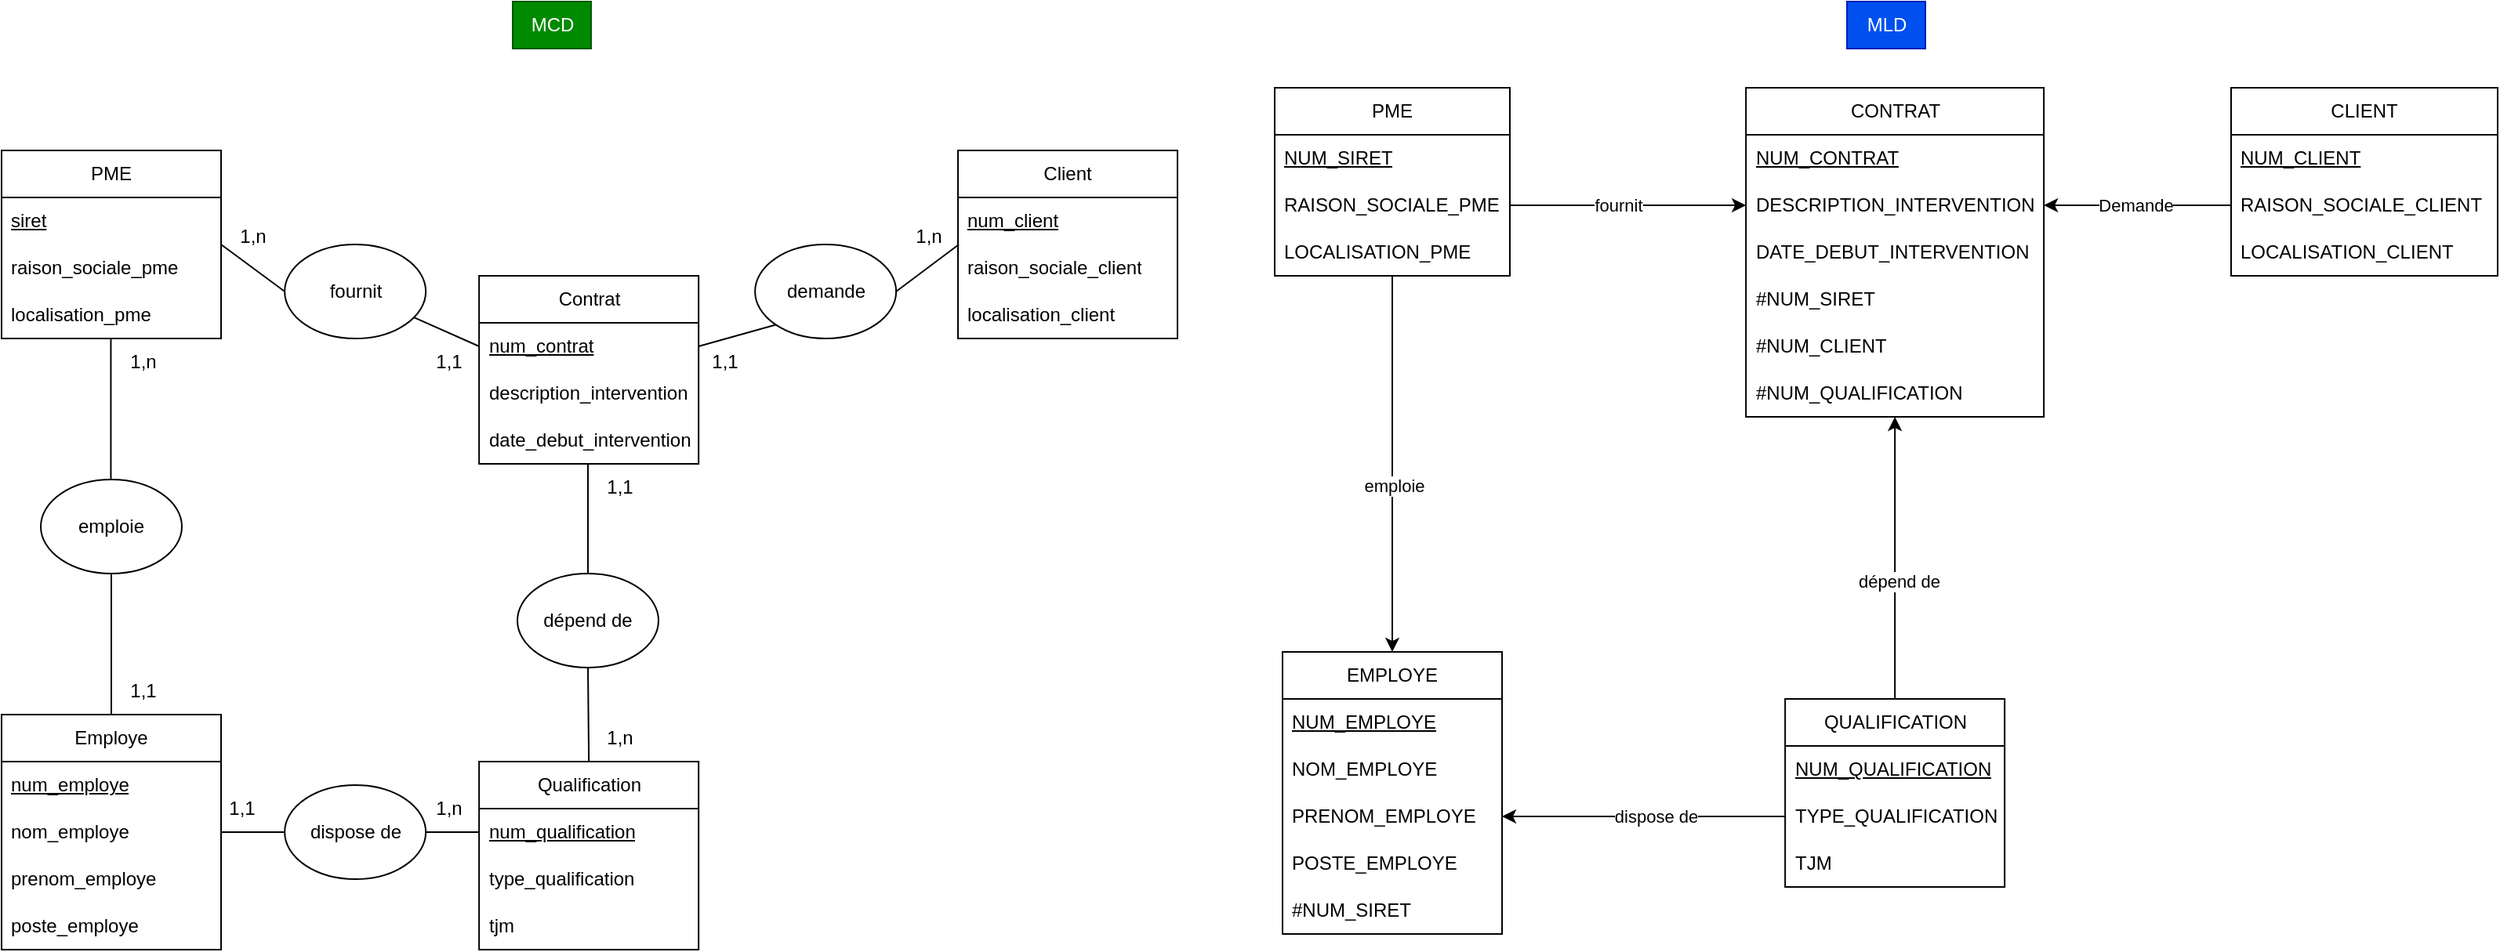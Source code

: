 <mxfile>
    <diagram id="CDZntGpokCoYQnHO-QXQ" name="Page-1">
        <mxGraphModel dx="905" dy="926" grid="1" gridSize="10" guides="1" tooltips="1" connect="1" arrows="1" fold="1" page="1" pageScale="1" pageWidth="827" pageHeight="1169" background="none" math="0" shadow="0">
            <root>
                <mxCell id="0"/>
                <mxCell id="1" parent="0"/>
                <mxCell id="38" value="MCD" style="text;html=1;align=center;verticalAlign=middle;resizable=0;points=[];autosize=1;strokeColor=#005700;fillColor=#008a00;fontColor=#ffffff;" vertex="1" parent="1">
                    <mxGeometry x="365" y="25" width="50" height="30" as="geometry"/>
                </mxCell>
                <mxCell id="54" value="EMPLOYE" style="swimlane;fontStyle=0;childLayout=stackLayout;horizontal=1;startSize=30;horizontalStack=0;resizeParent=1;resizeParentMax=0;resizeLast=0;collapsible=1;marginBottom=0;whiteSpace=wrap;html=1;" vertex="1" parent="1">
                    <mxGeometry x="856" y="440" width="140" height="180" as="geometry"/>
                </mxCell>
                <mxCell id="55" value="NUM_EMPLOYE" style="text;strokeColor=none;fillColor=none;align=left;verticalAlign=middle;spacingLeft=4;spacingRight=4;overflow=hidden;points=[[0,0.5],[1,0.5]];portConstraint=eastwest;rotatable=0;whiteSpace=wrap;html=1;fontStyle=4" vertex="1" parent="54">
                    <mxGeometry y="30" width="140" height="30" as="geometry"/>
                </mxCell>
                <mxCell id="56" value="NOM_EMPLOYE" style="text;strokeColor=none;fillColor=none;align=left;verticalAlign=middle;spacingLeft=4;spacingRight=4;overflow=hidden;points=[[0,0.5],[1,0.5]];portConstraint=eastwest;rotatable=0;whiteSpace=wrap;html=1;" vertex="1" parent="54">
                    <mxGeometry y="60" width="140" height="30" as="geometry"/>
                </mxCell>
                <mxCell id="57" value="PRENOM_EMPLOYE" style="text;strokeColor=none;fillColor=none;align=left;verticalAlign=middle;spacingLeft=4;spacingRight=4;overflow=hidden;points=[[0,0.5],[1,0.5]];portConstraint=eastwest;rotatable=0;whiteSpace=wrap;html=1;" vertex="1" parent="54">
                    <mxGeometry y="90" width="140" height="30" as="geometry"/>
                </mxCell>
                <mxCell id="58" value="POSTE_EMPLOYE" style="text;strokeColor=none;fillColor=none;align=left;verticalAlign=middle;spacingLeft=4;spacingRight=4;overflow=hidden;points=[[0,0.5],[1,0.5]];portConstraint=eastwest;rotatable=0;whiteSpace=wrap;html=1;" vertex="1" parent="54">
                    <mxGeometry y="120" width="140" height="30" as="geometry"/>
                </mxCell>
                <mxCell id="107" value="#NUM_SIRET" style="text;strokeColor=none;fillColor=none;align=left;verticalAlign=middle;spacingLeft=4;spacingRight=4;overflow=hidden;points=[[0,0.5],[1,0.5]];portConstraint=eastwest;rotatable=0;whiteSpace=wrap;html=1;" vertex="1" parent="54">
                    <mxGeometry y="150" width="140" height="30" as="geometry"/>
                </mxCell>
                <mxCell id="59" value="CLIENT" style="swimlane;fontStyle=0;childLayout=stackLayout;horizontal=1;startSize=30;horizontalStack=0;resizeParent=1;resizeParentMax=0;resizeLast=0;collapsible=1;marginBottom=0;whiteSpace=wrap;html=1;" vertex="1" parent="1">
                    <mxGeometry x="1461" y="80" width="170" height="120" as="geometry"/>
                </mxCell>
                <mxCell id="60" value="NUM_CLIENT" style="text;strokeColor=none;fillColor=none;align=left;verticalAlign=middle;spacingLeft=4;spacingRight=4;overflow=hidden;points=[[0,0.5],[1,0.5]];portConstraint=eastwest;rotatable=0;whiteSpace=wrap;html=1;fontStyle=4" vertex="1" parent="59">
                    <mxGeometry y="30" width="170" height="30" as="geometry"/>
                </mxCell>
                <mxCell id="61" value="RAISON_SOCIALE_CLIENT" style="text;strokeColor=none;fillColor=none;align=left;verticalAlign=middle;spacingLeft=4;spacingRight=4;overflow=hidden;points=[[0,0.5],[1,0.5]];portConstraint=eastwest;rotatable=0;whiteSpace=wrap;html=1;" vertex="1" parent="59">
                    <mxGeometry y="60" width="170" height="30" as="geometry"/>
                </mxCell>
                <mxCell id="62" value="LOCALISATION_CLIENT" style="text;strokeColor=none;fillColor=none;align=left;verticalAlign=middle;spacingLeft=4;spacingRight=4;overflow=hidden;points=[[0,0.5],[1,0.5]];portConstraint=eastwest;rotatable=0;whiteSpace=wrap;html=1;" vertex="1" parent="59">
                    <mxGeometry y="90" width="170" height="30" as="geometry"/>
                </mxCell>
                <mxCell id="63" value="PME" style="swimlane;fontStyle=0;childLayout=stackLayout;horizontal=1;startSize=30;horizontalStack=0;resizeParent=1;resizeParentMax=0;resizeLast=0;collapsible=1;marginBottom=0;whiteSpace=wrap;html=1;" vertex="1" parent="1">
                    <mxGeometry x="851" y="80" width="150" height="120" as="geometry"/>
                </mxCell>
                <mxCell id="64" value="NUM_SIRET" style="text;strokeColor=none;fillColor=none;align=left;verticalAlign=middle;spacingLeft=4;spacingRight=4;overflow=hidden;points=[[0,0.5],[1,0.5]];portConstraint=eastwest;rotatable=0;whiteSpace=wrap;html=1;fontStyle=4" vertex="1" parent="63">
                    <mxGeometry y="30" width="150" height="30" as="geometry"/>
                </mxCell>
                <mxCell id="65" value="RAISON_SOCIALE_PME" style="text;strokeColor=none;fillColor=none;align=left;verticalAlign=middle;spacingLeft=4;spacingRight=4;overflow=hidden;points=[[0,0.5],[1,0.5]];portConstraint=eastwest;rotatable=0;whiteSpace=wrap;html=1;" vertex="1" parent="63">
                    <mxGeometry y="60" width="150" height="30" as="geometry"/>
                </mxCell>
                <mxCell id="66" value="LOCALISATION_PME" style="text;strokeColor=none;fillColor=none;align=left;verticalAlign=middle;spacingLeft=4;spacingRight=4;overflow=hidden;points=[[0,0.5],[1,0.5]];portConstraint=eastwest;rotatable=0;whiteSpace=wrap;html=1;" vertex="1" parent="63">
                    <mxGeometry y="90" width="150" height="30" as="geometry"/>
                </mxCell>
                <mxCell id="67" value="CONTRAT" style="swimlane;fontStyle=0;childLayout=stackLayout;horizontal=1;startSize=30;horizontalStack=0;resizeParent=1;resizeParentMax=0;resizeLast=0;collapsible=1;marginBottom=0;whiteSpace=wrap;html=1;" vertex="1" parent="1">
                    <mxGeometry x="1151.57" y="80" width="190" height="210" as="geometry"/>
                </mxCell>
                <mxCell id="68" value="NUM_CONTRAT" style="text;strokeColor=none;fillColor=none;align=left;verticalAlign=middle;spacingLeft=4;spacingRight=4;overflow=hidden;points=[[0,0.5],[1,0.5]];portConstraint=eastwest;rotatable=0;whiteSpace=wrap;html=1;fontStyle=4" vertex="1" parent="67">
                    <mxGeometry y="30" width="190" height="30" as="geometry"/>
                </mxCell>
                <mxCell id="69" value="DESCRIPTION_INTERVENTION" style="text;strokeColor=none;fillColor=none;align=left;verticalAlign=middle;spacingLeft=4;spacingRight=4;overflow=hidden;points=[[0,0.5],[1,0.5]];portConstraint=eastwest;rotatable=0;whiteSpace=wrap;html=1;" vertex="1" parent="67">
                    <mxGeometry y="60" width="190" height="30" as="geometry"/>
                </mxCell>
                <mxCell id="70" value="DATE_DEBUT_INTERVENTION" style="text;strokeColor=none;fillColor=none;align=left;verticalAlign=middle;spacingLeft=4;spacingRight=4;overflow=hidden;points=[[0,0.5],[1,0.5]];portConstraint=eastwest;rotatable=0;whiteSpace=wrap;html=1;" vertex="1" parent="67">
                    <mxGeometry y="90" width="190" height="30" as="geometry"/>
                </mxCell>
                <mxCell id="101" value="#NUM_SIRET" style="text;strokeColor=none;fillColor=none;align=left;verticalAlign=middle;spacingLeft=4;spacingRight=4;overflow=hidden;points=[[0,0.5],[1,0.5]];portConstraint=eastwest;rotatable=0;whiteSpace=wrap;html=1;" vertex="1" parent="67">
                    <mxGeometry y="120" width="190" height="30" as="geometry"/>
                </mxCell>
                <mxCell id="102" value="#NUM_CLIENT" style="text;strokeColor=none;fillColor=none;align=left;verticalAlign=middle;spacingLeft=4;spacingRight=4;overflow=hidden;points=[[0,0.5],[1,0.5]];portConstraint=eastwest;rotatable=0;whiteSpace=wrap;html=1;" vertex="1" parent="67">
                    <mxGeometry y="150" width="190" height="30" as="geometry"/>
                </mxCell>
                <mxCell id="162" value="#NUM_QUALIFICATION" style="text;strokeColor=none;fillColor=none;align=left;verticalAlign=middle;spacingLeft=4;spacingRight=4;overflow=hidden;points=[[0,0.5],[1,0.5]];portConstraint=eastwest;rotatable=0;whiteSpace=wrap;html=1;" vertex="1" parent="67">
                    <mxGeometry y="180" width="190" height="30" as="geometry"/>
                </mxCell>
                <mxCell id="163" style="edgeStyle=none;html=1;entryX=0.5;entryY=1;entryDx=0;entryDy=0;entryPerimeter=0;" edge="1" parent="1" source="71" target="162">
                    <mxGeometry relative="1" as="geometry"/>
                </mxCell>
                <mxCell id="164" value="dépend de" style="edgeLabel;html=1;align=center;verticalAlign=middle;resizable=0;points=[];" vertex="1" connectable="0" parent="163">
                    <mxGeometry x="-0.162" y="-2" relative="1" as="geometry">
                        <mxPoint as="offset"/>
                    </mxGeometry>
                </mxCell>
                <mxCell id="71" value="QUALIFICATION" style="swimlane;fontStyle=0;childLayout=stackLayout;horizontal=1;startSize=30;horizontalStack=0;resizeParent=1;resizeParentMax=0;resizeLast=0;collapsible=1;marginBottom=0;whiteSpace=wrap;html=1;" vertex="1" parent="1">
                    <mxGeometry x="1176.57" y="470" width="140" height="120" as="geometry"/>
                </mxCell>
                <mxCell id="72" value="NUM_QUALIFICATION" style="text;strokeColor=none;fillColor=none;align=left;verticalAlign=middle;spacingLeft=4;spacingRight=4;overflow=hidden;points=[[0,0.5],[1,0.5]];portConstraint=eastwest;rotatable=0;whiteSpace=wrap;html=1;fontStyle=4" vertex="1" parent="71">
                    <mxGeometry y="30" width="140" height="30" as="geometry"/>
                </mxCell>
                <mxCell id="73" value="TYPE_QUALIFICATION" style="text;strokeColor=none;fillColor=none;align=left;verticalAlign=middle;spacingLeft=4;spacingRight=4;overflow=hidden;points=[[0,0.5],[1,0.5]];portConstraint=eastwest;rotatable=0;whiteSpace=wrap;html=1;" vertex="1" parent="71">
                    <mxGeometry y="60" width="140" height="30" as="geometry"/>
                </mxCell>
                <mxCell id="74" value="TJM" style="text;strokeColor=none;fillColor=none;align=left;verticalAlign=middle;spacingLeft=4;spacingRight=4;overflow=hidden;points=[[0,0.5],[1,0.5]];portConstraint=eastwest;rotatable=0;whiteSpace=wrap;html=1;" vertex="1" parent="71">
                    <mxGeometry y="90" width="140" height="30" as="geometry"/>
                </mxCell>
                <mxCell id="87" value="MLD" style="text;html=1;align=center;verticalAlign=middle;resizable=0;points=[];autosize=1;strokeColor=#001DBC;fillColor=#0050ef;fontColor=#ffffff;" vertex="1" parent="1">
                    <mxGeometry x="1216" y="25" width="50" height="30" as="geometry"/>
                </mxCell>
                <mxCell id="103" style="edgeStyle=none;html=1;" edge="1" parent="1" source="65" target="69">
                    <mxGeometry relative="1" as="geometry"/>
                </mxCell>
                <mxCell id="104" value="fournit" style="edgeLabel;html=1;align=center;verticalAlign=middle;resizable=0;points=[];" vertex="1" connectable="0" parent="103">
                    <mxGeometry x="-0.267" relative="1" as="geometry">
                        <mxPoint x="14" as="offset"/>
                    </mxGeometry>
                </mxCell>
                <mxCell id="105" style="edgeStyle=none;html=1;entryX=1;entryY=0.5;entryDx=0;entryDy=0;" edge="1" parent="1" source="61" target="69">
                    <mxGeometry relative="1" as="geometry"/>
                </mxCell>
                <mxCell id="106" value="Demande" style="edgeLabel;html=1;align=center;verticalAlign=middle;resizable=0;points=[];" vertex="1" connectable="0" parent="105">
                    <mxGeometry x="0.243" y="1" relative="1" as="geometry">
                        <mxPoint x="13" y="-1" as="offset"/>
                    </mxGeometry>
                </mxCell>
                <mxCell id="112" value="Employe" style="swimlane;fontStyle=0;childLayout=stackLayout;horizontal=1;startSize=30;horizontalStack=0;resizeParent=1;resizeParentMax=0;resizeLast=0;collapsible=1;marginBottom=0;whiteSpace=wrap;html=1;" vertex="1" parent="1">
                    <mxGeometry x="39" y="480" width="140" height="150" as="geometry"/>
                </mxCell>
                <mxCell id="113" value="&lt;u&gt;num_employe&lt;/u&gt;" style="text;strokeColor=none;fillColor=none;align=left;verticalAlign=middle;spacingLeft=4;spacingRight=4;overflow=hidden;points=[[0,0.5],[1,0.5]];portConstraint=eastwest;rotatable=0;whiteSpace=wrap;html=1;" vertex="1" parent="112">
                    <mxGeometry y="30" width="140" height="30" as="geometry"/>
                </mxCell>
                <mxCell id="114" value="nom_employe" style="text;strokeColor=none;fillColor=none;align=left;verticalAlign=middle;spacingLeft=4;spacingRight=4;overflow=hidden;points=[[0,0.5],[1,0.5]];portConstraint=eastwest;rotatable=0;whiteSpace=wrap;html=1;" vertex="1" parent="112">
                    <mxGeometry y="60" width="140" height="30" as="geometry"/>
                </mxCell>
                <mxCell id="115" value="prenom_employe" style="text;strokeColor=none;fillColor=none;align=left;verticalAlign=middle;spacingLeft=4;spacingRight=4;overflow=hidden;points=[[0,0.5],[1,0.5]];portConstraint=eastwest;rotatable=0;whiteSpace=wrap;html=1;" vertex="1" parent="112">
                    <mxGeometry y="90" width="140" height="30" as="geometry"/>
                </mxCell>
                <mxCell id="116" value="poste_employe" style="text;strokeColor=none;fillColor=none;align=left;verticalAlign=middle;spacingLeft=4;spacingRight=4;overflow=hidden;points=[[0,0.5],[1,0.5]];portConstraint=eastwest;rotatable=0;whiteSpace=wrap;html=1;" vertex="1" parent="112">
                    <mxGeometry y="120" width="140" height="30" as="geometry"/>
                </mxCell>
                <mxCell id="117" value="Client" style="swimlane;fontStyle=0;childLayout=stackLayout;horizontal=1;startSize=30;horizontalStack=0;resizeParent=1;resizeParentMax=0;resizeLast=0;collapsible=1;marginBottom=0;whiteSpace=wrap;html=1;" vertex="1" parent="1">
                    <mxGeometry x="649" y="120" width="140" height="120" as="geometry"/>
                </mxCell>
                <mxCell id="118" value="&lt;u&gt;num_client&lt;/u&gt;" style="text;strokeColor=none;fillColor=none;align=left;verticalAlign=middle;spacingLeft=4;spacingRight=4;overflow=hidden;points=[[0,0.5],[1,0.5]];portConstraint=eastwest;rotatable=0;whiteSpace=wrap;html=1;" vertex="1" parent="117">
                    <mxGeometry y="30" width="140" height="30" as="geometry"/>
                </mxCell>
                <mxCell id="119" value="raison_sociale_client" style="text;strokeColor=none;fillColor=none;align=left;verticalAlign=middle;spacingLeft=4;spacingRight=4;overflow=hidden;points=[[0,0.5],[1,0.5]];portConstraint=eastwest;rotatable=0;whiteSpace=wrap;html=1;" vertex="1" parent="117">
                    <mxGeometry y="60" width="140" height="30" as="geometry"/>
                </mxCell>
                <mxCell id="120" value="localisation_client" style="text;strokeColor=none;fillColor=none;align=left;verticalAlign=middle;spacingLeft=4;spacingRight=4;overflow=hidden;points=[[0,0.5],[1,0.5]];portConstraint=eastwest;rotatable=0;whiteSpace=wrap;html=1;" vertex="1" parent="117">
                    <mxGeometry y="90" width="140" height="30" as="geometry"/>
                </mxCell>
                <mxCell id="121" value="PME" style="swimlane;fontStyle=0;childLayout=stackLayout;horizontal=1;startSize=30;horizontalStack=0;resizeParent=1;resizeParentMax=0;resizeLast=0;collapsible=1;marginBottom=0;whiteSpace=wrap;html=1;" vertex="1" parent="1">
                    <mxGeometry x="39" y="120" width="140" height="120" as="geometry"/>
                </mxCell>
                <mxCell id="122" value="&lt;u&gt;siret&lt;/u&gt;" style="text;strokeColor=none;fillColor=none;align=left;verticalAlign=middle;spacingLeft=4;spacingRight=4;overflow=hidden;points=[[0,0.5],[1,0.5]];portConstraint=eastwest;rotatable=0;whiteSpace=wrap;html=1;" vertex="1" parent="121">
                    <mxGeometry y="30" width="140" height="30" as="geometry"/>
                </mxCell>
                <mxCell id="123" value="raison_sociale_pme" style="text;strokeColor=none;fillColor=none;align=left;verticalAlign=middle;spacingLeft=4;spacingRight=4;overflow=hidden;points=[[0,0.5],[1,0.5]];portConstraint=eastwest;rotatable=0;whiteSpace=wrap;html=1;" vertex="1" parent="121">
                    <mxGeometry y="60" width="140" height="30" as="geometry"/>
                </mxCell>
                <mxCell id="124" value="localisation_pme" style="text;strokeColor=none;fillColor=none;align=left;verticalAlign=middle;spacingLeft=4;spacingRight=4;overflow=hidden;points=[[0,0.5],[1,0.5]];portConstraint=eastwest;rotatable=0;whiteSpace=wrap;html=1;" vertex="1" parent="121">
                    <mxGeometry y="90" width="140" height="30" as="geometry"/>
                </mxCell>
                <mxCell id="125" value="Contrat" style="swimlane;fontStyle=0;childLayout=stackLayout;horizontal=1;startSize=30;horizontalStack=0;resizeParent=1;resizeParentMax=0;resizeLast=0;collapsible=1;marginBottom=0;whiteSpace=wrap;html=1;" vertex="1" parent="1">
                    <mxGeometry x="343.57" y="200" width="140" height="120" as="geometry"/>
                </mxCell>
                <mxCell id="126" value="&lt;u&gt;num_contrat&lt;/u&gt;" style="text;strokeColor=none;fillColor=none;align=left;verticalAlign=middle;spacingLeft=4;spacingRight=4;overflow=hidden;points=[[0,0.5],[1,0.5]];portConstraint=eastwest;rotatable=0;whiteSpace=wrap;html=1;" vertex="1" parent="125">
                    <mxGeometry y="30" width="140" height="30" as="geometry"/>
                </mxCell>
                <mxCell id="127" value="description_intervention" style="text;strokeColor=none;fillColor=none;align=left;verticalAlign=middle;spacingLeft=4;spacingRight=4;overflow=hidden;points=[[0,0.5],[1,0.5]];portConstraint=eastwest;rotatable=0;whiteSpace=wrap;html=1;" vertex="1" parent="125">
                    <mxGeometry y="60" width="140" height="30" as="geometry"/>
                </mxCell>
                <mxCell id="128" value="date_debut_intervention" style="text;strokeColor=none;fillColor=none;align=left;verticalAlign=middle;spacingLeft=4;spacingRight=4;overflow=hidden;points=[[0,0.5],[1,0.5]];portConstraint=eastwest;rotatable=0;whiteSpace=wrap;html=1;" vertex="1" parent="125">
                    <mxGeometry y="90" width="140" height="30" as="geometry"/>
                </mxCell>
                <mxCell id="129" value="Qualification" style="swimlane;fontStyle=0;childLayout=stackLayout;horizontal=1;startSize=30;horizontalStack=0;resizeParent=1;resizeParentMax=0;resizeLast=0;collapsible=1;marginBottom=0;whiteSpace=wrap;html=1;" vertex="1" parent="1">
                    <mxGeometry x="343.57" y="510" width="140" height="120" as="geometry"/>
                </mxCell>
                <mxCell id="130" value="&lt;u&gt;num_qualification&lt;/u&gt;" style="text;strokeColor=none;fillColor=none;align=left;verticalAlign=middle;spacingLeft=4;spacingRight=4;overflow=hidden;points=[[0,0.5],[1,0.5]];portConstraint=eastwest;rotatable=0;whiteSpace=wrap;html=1;" vertex="1" parent="129">
                    <mxGeometry y="30" width="140" height="30" as="geometry"/>
                </mxCell>
                <mxCell id="131" value="type_qualification" style="text;strokeColor=none;fillColor=none;align=left;verticalAlign=middle;spacingLeft=4;spacingRight=4;overflow=hidden;points=[[0,0.5],[1,0.5]];portConstraint=eastwest;rotatable=0;whiteSpace=wrap;html=1;" vertex="1" parent="129">
                    <mxGeometry y="60" width="140" height="30" as="geometry"/>
                </mxCell>
                <mxCell id="132" value="tjm" style="text;strokeColor=none;fillColor=none;align=left;verticalAlign=middle;spacingLeft=4;spacingRight=4;overflow=hidden;points=[[0,0.5],[1,0.5]];portConstraint=eastwest;rotatable=0;whiteSpace=wrap;html=1;" vertex="1" parent="129">
                    <mxGeometry y="90" width="140" height="30" as="geometry"/>
                </mxCell>
                <mxCell id="133" value="emploie" style="ellipse;whiteSpace=wrap;html=1;" vertex="1" parent="1">
                    <mxGeometry x="64" y="330" width="90" height="60" as="geometry"/>
                </mxCell>
                <mxCell id="134" value="fournit" style="ellipse;whiteSpace=wrap;html=1;" vertex="1" parent="1">
                    <mxGeometry x="219.57" y="180" width="90" height="60" as="geometry"/>
                </mxCell>
                <mxCell id="135" value="demande" style="ellipse;whiteSpace=wrap;html=1;" vertex="1" parent="1">
                    <mxGeometry x="519.57" y="180" width="90" height="60" as="geometry"/>
                </mxCell>
                <mxCell id="136" value="dispose de" style="ellipse;whiteSpace=wrap;html=1;" vertex="1" parent="1">
                    <mxGeometry x="219.57" y="525" width="90" height="60" as="geometry"/>
                </mxCell>
                <mxCell id="137" value="" style="endArrow=none;html=1;entryX=0;entryY=0.5;entryDx=0;entryDy=0;exitX=1;exitY=0.5;exitDx=0;exitDy=0;" edge="1" parent="1" source="136" target="130">
                    <mxGeometry width="50" height="50" relative="1" as="geometry">
                        <mxPoint x="309" y="580" as="sourcePoint"/>
                        <mxPoint x="349" y="540" as="targetPoint"/>
                    </mxGeometry>
                </mxCell>
                <mxCell id="138" value="" style="endArrow=none;html=1;entryX=0;entryY=0.5;entryDx=0;entryDy=0;exitX=1;exitY=0.5;exitDx=0;exitDy=0;" edge="1" parent="1" source="114" target="136">
                    <mxGeometry width="50" height="50" relative="1" as="geometry">
                        <mxPoint x="179" y="555" as="sourcePoint"/>
                        <mxPoint x="217" y="570" as="targetPoint"/>
                    </mxGeometry>
                </mxCell>
                <mxCell id="139" value="" style="endArrow=none;html=1;" edge="1" parent="1" target="112">
                    <mxGeometry width="50" height="50" relative="1" as="geometry">
                        <mxPoint x="109" y="390" as="sourcePoint"/>
                        <mxPoint x="145" y="410" as="targetPoint"/>
                    </mxGeometry>
                </mxCell>
                <mxCell id="140" value="" style="endArrow=none;html=1;" edge="1" parent="1">
                    <mxGeometry width="50" height="50" relative="1" as="geometry">
                        <mxPoint x="108.71" y="240" as="sourcePoint"/>
                        <mxPoint x="108.71" y="330" as="targetPoint"/>
                    </mxGeometry>
                </mxCell>
                <mxCell id="141" value="" style="endArrow=none;html=1;entryX=0;entryY=0.5;entryDx=0;entryDy=0;" edge="1" parent="1" target="134">
                    <mxGeometry width="50" height="50" relative="1" as="geometry">
                        <mxPoint x="179" y="180" as="sourcePoint"/>
                        <mxPoint x="179.0" y="270" as="targetPoint"/>
                    </mxGeometry>
                </mxCell>
                <mxCell id="142" value="" style="endArrow=none;html=1;entryX=0;entryY=0.5;entryDx=0;entryDy=0;" edge="1" parent="1" source="134" target="126">
                    <mxGeometry width="50" height="50" relative="1" as="geometry">
                        <mxPoint x="279.57" y="250" as="sourcePoint"/>
                        <mxPoint x="320.14" y="280" as="targetPoint"/>
                    </mxGeometry>
                </mxCell>
                <mxCell id="143" value="" style="endArrow=none;html=1;entryX=0;entryY=1;entryDx=0;entryDy=0;exitX=1;exitY=0.5;exitDx=0;exitDy=0;" edge="1" parent="1" source="126" target="135">
                    <mxGeometry width="50" height="50" relative="1" as="geometry">
                        <mxPoint x="483.566" y="263.33" as="sourcePoint"/>
                        <mxPoint x="531.43" y="296.67" as="targetPoint"/>
                    </mxGeometry>
                </mxCell>
                <mxCell id="144" value="" style="endArrow=none;html=1;entryX=0;entryY=1;entryDx=0;entryDy=0;exitX=1;exitY=0.5;exitDx=0;exitDy=0;entryPerimeter=0;" edge="1" parent="1" source="135">
                    <mxGeometry width="50" height="50" relative="1" as="geometry">
                        <mxPoint x="609.57" y="213.79" as="sourcePoint"/>
                        <mxPoint x="649.57" y="180" as="targetPoint"/>
                    </mxGeometry>
                </mxCell>
                <mxCell id="145" value="1,n" style="text;html=1;align=center;verticalAlign=middle;resizable=0;points=[];autosize=1;strokeColor=none;fillColor=none;" vertex="1" parent="1">
                    <mxGeometry x="179" y="160" width="40" height="30" as="geometry"/>
                </mxCell>
                <mxCell id="146" value="1,1" style="text;html=1;align=center;verticalAlign=middle;resizable=0;points=[];autosize=1;strokeColor=none;fillColor=none;" vertex="1" parent="1">
                    <mxGeometry x="303.57" y="240" width="40" height="30" as="geometry"/>
                </mxCell>
                <mxCell id="147" value="1,n" style="text;html=1;align=center;verticalAlign=middle;resizable=0;points=[];autosize=1;strokeColor=none;fillColor=none;" vertex="1" parent="1">
                    <mxGeometry x="109" y="240" width="40" height="30" as="geometry"/>
                </mxCell>
                <mxCell id="148" value="1,1" style="text;html=1;align=center;verticalAlign=middle;resizable=0;points=[];autosize=1;strokeColor=none;fillColor=none;" vertex="1" parent="1">
                    <mxGeometry x="109" y="450" width="40" height="30" as="geometry"/>
                </mxCell>
                <mxCell id="149" value="dépend de" style="ellipse;whiteSpace=wrap;html=1;" vertex="1" parent="1">
                    <mxGeometry x="368" y="390" width="90" height="60" as="geometry"/>
                </mxCell>
                <mxCell id="150" value="" style="endArrow=none;html=1;exitX=0.5;exitY=1;exitDx=0;exitDy=0;entryX=0.5;entryY=0;entryDx=0;entryDy=0;" edge="1" parent="1" source="149" target="129">
                    <mxGeometry width="50" height="50" relative="1" as="geometry">
                        <mxPoint x="219.57" y="405" as="sourcePoint"/>
                        <mxPoint x="219.57" y="495" as="targetPoint"/>
                    </mxGeometry>
                </mxCell>
                <mxCell id="151" value="" style="endArrow=none;html=1;entryX=0.5;entryY=0;entryDx=0;entryDy=0;" edge="1" parent="1" target="149">
                    <mxGeometry width="50" height="50" relative="1" as="geometry">
                        <mxPoint x="413" y="320" as="sourcePoint"/>
                        <mxPoint x="289.82" y="388.79" as="targetPoint"/>
                    </mxGeometry>
                </mxCell>
                <mxCell id="152" value="1,n" style="text;html=1;align=center;verticalAlign=middle;resizable=0;points=[];autosize=1;strokeColor=none;fillColor=none;" vertex="1" parent="1">
                    <mxGeometry x="413" y="480" width="40" height="30" as="geometry"/>
                </mxCell>
                <mxCell id="154" value="1,1" style="text;html=1;align=center;verticalAlign=middle;resizable=0;points=[];autosize=1;strokeColor=none;fillColor=none;" vertex="1" parent="1">
                    <mxGeometry x="479.57" y="240" width="40" height="30" as="geometry"/>
                </mxCell>
                <mxCell id="155" value="1,n" style="text;html=1;align=center;verticalAlign=middle;resizable=0;points=[];autosize=1;strokeColor=none;fillColor=none;" vertex="1" parent="1">
                    <mxGeometry x="609.57" y="160" width="40" height="30" as="geometry"/>
                </mxCell>
                <mxCell id="156" value="1,1" style="text;html=1;align=center;verticalAlign=middle;resizable=0;points=[];autosize=1;strokeColor=none;fillColor=none;" vertex="1" parent="1">
                    <mxGeometry x="172" y="525" width="40" height="30" as="geometry"/>
                </mxCell>
                <mxCell id="157" value="1,n" style="text;html=1;align=center;verticalAlign=middle;resizable=0;points=[];autosize=1;strokeColor=none;fillColor=none;" vertex="1" parent="1">
                    <mxGeometry x="303.57" y="525" width="40" height="30" as="geometry"/>
                </mxCell>
                <mxCell id="158" value="1,1" style="text;html=1;align=center;verticalAlign=middle;resizable=0;points=[];autosize=1;strokeColor=none;fillColor=none;" vertex="1" parent="1">
                    <mxGeometry x="413" y="320" width="40" height="30" as="geometry"/>
                </mxCell>
                <mxCell id="159" style="edgeStyle=none;html=1;" edge="1" parent="1" source="73" target="57">
                    <mxGeometry relative="1" as="geometry"/>
                </mxCell>
                <mxCell id="160" value="dispose de" style="edgeLabel;html=1;align=center;verticalAlign=middle;resizable=0;points=[];" vertex="1" connectable="0" parent="159">
                    <mxGeometry x="-0.163" y="2" relative="1" as="geometry">
                        <mxPoint x="-7" y="-2" as="offset"/>
                    </mxGeometry>
                </mxCell>
                <mxCell id="165" style="edgeStyle=none;html=1;entryX=0.5;entryY=0;entryDx=0;entryDy=0;" edge="1" parent="1" source="66" target="54">
                    <mxGeometry relative="1" as="geometry"/>
                </mxCell>
                <mxCell id="166" value="emploie" style="edgeLabel;html=1;align=center;verticalAlign=middle;resizable=0;points=[];" vertex="1" connectable="0" parent="165">
                    <mxGeometry x="0.117" y="1" relative="1" as="geometry">
                        <mxPoint as="offset"/>
                    </mxGeometry>
                </mxCell>
            </root>
        </mxGraphModel>
    </diagram>
</mxfile>